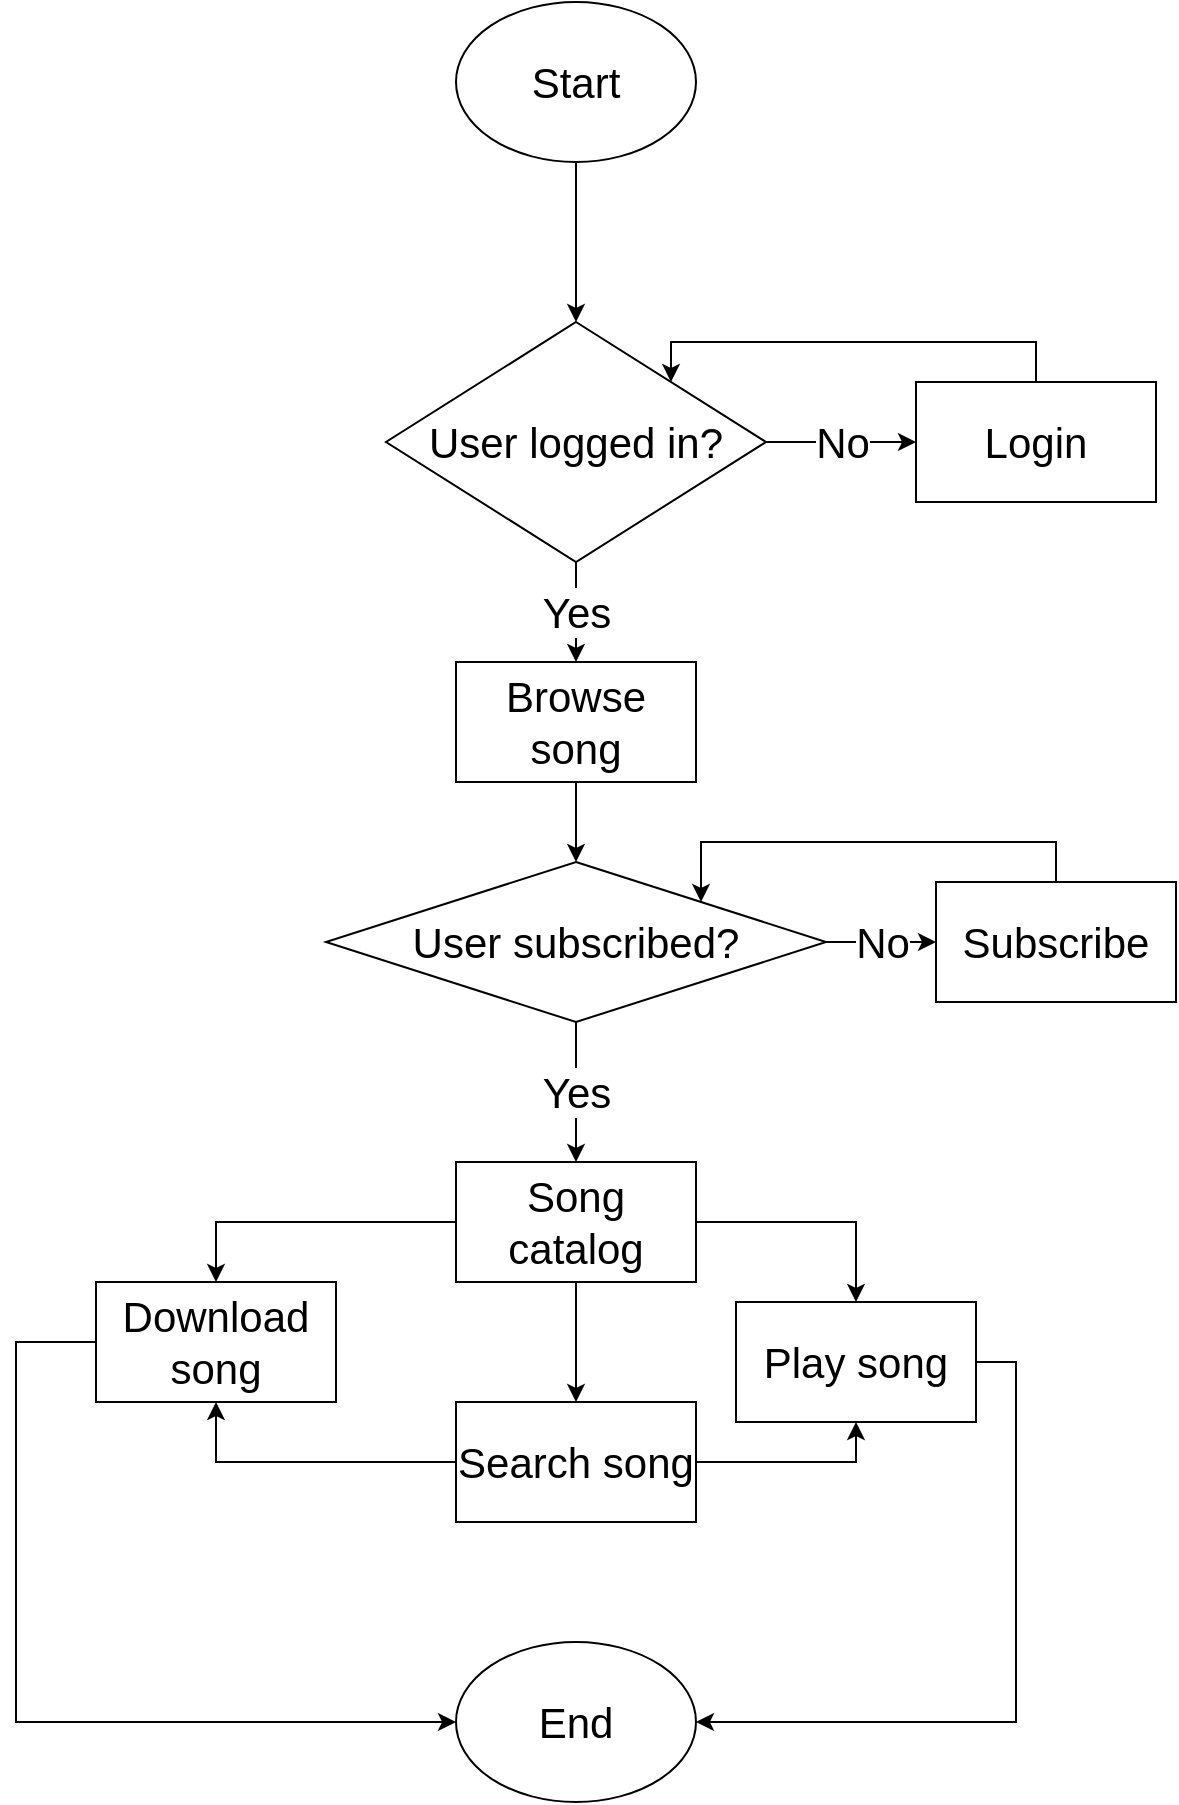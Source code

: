 <mxfile version="20.0.4" type="github">
  <diagram id="C5RBs43oDa-KdzZeNtuy" name="Page-1">
    <mxGraphModel dx="1456" dy="666" grid="1" gridSize="10" guides="1" tooltips="1" connect="1" arrows="1" fold="1" page="1" pageScale="1" pageWidth="827" pageHeight="1169" math="0" shadow="0">
      <root>
        <mxCell id="WIyWlLk6GJQsqaUBKTNV-0" />
        <mxCell id="WIyWlLk6GJQsqaUBKTNV-1" parent="WIyWlLk6GJQsqaUBKTNV-0" />
        <mxCell id="ZO44cYz_-tlfSWceuFIi-5" value="" style="edgeStyle=orthogonalEdgeStyle;rounded=0;orthogonalLoop=1;jettySize=auto;html=1;fontSize=21;" edge="1" parent="WIyWlLk6GJQsqaUBKTNV-1" source="ZO44cYz_-tlfSWceuFIi-0" target="ZO44cYz_-tlfSWceuFIi-4">
          <mxGeometry relative="1" as="geometry" />
        </mxCell>
        <mxCell id="ZO44cYz_-tlfSWceuFIi-0" value="Start" style="ellipse;whiteSpace=wrap;html=1;fontSize=21;" vertex="1" parent="WIyWlLk6GJQsqaUBKTNV-1">
          <mxGeometry x="280" y="60" width="120" height="80" as="geometry" />
        </mxCell>
        <mxCell id="ZO44cYz_-tlfSWceuFIi-1" value="End" style="ellipse;whiteSpace=wrap;html=1;fontSize=21;" vertex="1" parent="WIyWlLk6GJQsqaUBKTNV-1">
          <mxGeometry x="280" y="880" width="120" height="80" as="geometry" />
        </mxCell>
        <mxCell id="ZO44cYz_-tlfSWceuFIi-12" value="" style="edgeStyle=orthogonalEdgeStyle;rounded=0;orthogonalLoop=1;jettySize=auto;html=1;fontSize=21;" edge="1" parent="WIyWlLk6GJQsqaUBKTNV-1" source="ZO44cYz_-tlfSWceuFIi-2" target="ZO44cYz_-tlfSWceuFIi-11">
          <mxGeometry relative="1" as="geometry" />
        </mxCell>
        <mxCell id="ZO44cYz_-tlfSWceuFIi-14" value="" style="edgeStyle=orthogonalEdgeStyle;rounded=0;orthogonalLoop=1;jettySize=auto;html=1;fontSize=21;" edge="1" parent="WIyWlLk6GJQsqaUBKTNV-1" source="ZO44cYz_-tlfSWceuFIi-2" target="ZO44cYz_-tlfSWceuFIi-13">
          <mxGeometry relative="1" as="geometry" />
        </mxCell>
        <mxCell id="ZO44cYz_-tlfSWceuFIi-26" value="" style="edgeStyle=orthogonalEdgeStyle;rounded=0;orthogonalLoop=1;jettySize=auto;html=1;fontSize=21;entryX=0.5;entryY=0;entryDx=0;entryDy=0;" edge="1" parent="WIyWlLk6GJQsqaUBKTNV-1" source="ZO44cYz_-tlfSWceuFIi-2" target="ZO44cYz_-tlfSWceuFIi-25">
          <mxGeometry relative="1" as="geometry" />
        </mxCell>
        <mxCell id="ZO44cYz_-tlfSWceuFIi-2" value="Song catalog" style="rounded=0;whiteSpace=wrap;html=1;fontSize=21;" vertex="1" parent="WIyWlLk6GJQsqaUBKTNV-1">
          <mxGeometry x="280" y="640" width="120" height="60" as="geometry" />
        </mxCell>
        <mxCell id="ZO44cYz_-tlfSWceuFIi-6" value="Yes" style="edgeStyle=orthogonalEdgeStyle;rounded=0;orthogonalLoop=1;jettySize=auto;html=1;exitX=0.5;exitY=1;exitDx=0;exitDy=0;entryX=0.5;entryY=0;entryDx=0;entryDy=0;fontSize=21;" edge="1" parent="WIyWlLk6GJQsqaUBKTNV-1" source="ZO44cYz_-tlfSWceuFIi-18" target="ZO44cYz_-tlfSWceuFIi-2">
          <mxGeometry relative="1" as="geometry" />
        </mxCell>
        <mxCell id="ZO44cYz_-tlfSWceuFIi-8" value="No" style="edgeStyle=orthogonalEdgeStyle;rounded=0;orthogonalLoop=1;jettySize=auto;html=1;fontSize=21;" edge="1" parent="WIyWlLk6GJQsqaUBKTNV-1" source="ZO44cYz_-tlfSWceuFIi-4" target="ZO44cYz_-tlfSWceuFIi-7">
          <mxGeometry relative="1" as="geometry" />
        </mxCell>
        <mxCell id="ZO44cYz_-tlfSWceuFIi-19" value="Yes" style="edgeStyle=orthogonalEdgeStyle;rounded=0;orthogonalLoop=1;jettySize=auto;html=1;fontSize=21;entryX=0.5;entryY=0;entryDx=0;entryDy=0;" edge="1" parent="WIyWlLk6GJQsqaUBKTNV-1" source="ZO44cYz_-tlfSWceuFIi-4" target="ZO44cYz_-tlfSWceuFIi-23">
          <mxGeometry relative="1" as="geometry">
            <mxPoint x="340" y="400" as="targetPoint" />
          </mxGeometry>
        </mxCell>
        <mxCell id="ZO44cYz_-tlfSWceuFIi-4" value="User logged in?" style="rhombus;whiteSpace=wrap;html=1;fontSize=21;" vertex="1" parent="WIyWlLk6GJQsqaUBKTNV-1">
          <mxGeometry x="245" y="220" width="190" height="120" as="geometry" />
        </mxCell>
        <mxCell id="ZO44cYz_-tlfSWceuFIi-9" style="edgeStyle=orthogonalEdgeStyle;rounded=0;orthogonalLoop=1;jettySize=auto;html=1;exitX=0.5;exitY=0;exitDx=0;exitDy=0;entryX=1;entryY=0;entryDx=0;entryDy=0;fontSize=21;" edge="1" parent="WIyWlLk6GJQsqaUBKTNV-1" source="ZO44cYz_-tlfSWceuFIi-7" target="ZO44cYz_-tlfSWceuFIi-4">
          <mxGeometry relative="1" as="geometry">
            <Array as="points">
              <mxPoint x="570" y="230" />
              <mxPoint x="388" y="230" />
            </Array>
          </mxGeometry>
        </mxCell>
        <mxCell id="ZO44cYz_-tlfSWceuFIi-7" value="Login" style="rounded=0;whiteSpace=wrap;html=1;fontSize=21;" vertex="1" parent="WIyWlLk6GJQsqaUBKTNV-1">
          <mxGeometry x="510" y="250" width="120" height="60" as="geometry" />
        </mxCell>
        <mxCell id="ZO44cYz_-tlfSWceuFIi-15" style="edgeStyle=orthogonalEdgeStyle;rounded=0;orthogonalLoop=1;jettySize=auto;html=1;exitX=1;exitY=0.5;exitDx=0;exitDy=0;entryX=0.5;entryY=1;entryDx=0;entryDy=0;fontSize=21;" edge="1" parent="WIyWlLk6GJQsqaUBKTNV-1" source="ZO44cYz_-tlfSWceuFIi-11" target="ZO44cYz_-tlfSWceuFIi-13">
          <mxGeometry relative="1" as="geometry" />
        </mxCell>
        <mxCell id="ZO44cYz_-tlfSWceuFIi-27" style="edgeStyle=orthogonalEdgeStyle;rounded=0;orthogonalLoop=1;jettySize=auto;html=1;entryX=0.5;entryY=1;entryDx=0;entryDy=0;fontSize=21;" edge="1" parent="WIyWlLk6GJQsqaUBKTNV-1" source="ZO44cYz_-tlfSWceuFIi-11" target="ZO44cYz_-tlfSWceuFIi-25">
          <mxGeometry relative="1" as="geometry" />
        </mxCell>
        <mxCell id="ZO44cYz_-tlfSWceuFIi-11" value="Search song" style="rounded=0;whiteSpace=wrap;html=1;fontSize=21;" vertex="1" parent="WIyWlLk6GJQsqaUBKTNV-1">
          <mxGeometry x="280" y="760" width="120" height="60" as="geometry" />
        </mxCell>
        <mxCell id="ZO44cYz_-tlfSWceuFIi-29" style="edgeStyle=orthogonalEdgeStyle;rounded=0;orthogonalLoop=1;jettySize=auto;html=1;exitX=1;exitY=0.5;exitDx=0;exitDy=0;entryX=1;entryY=0.5;entryDx=0;entryDy=0;fontSize=21;" edge="1" parent="WIyWlLk6GJQsqaUBKTNV-1" source="ZO44cYz_-tlfSWceuFIi-13" target="ZO44cYz_-tlfSWceuFIi-1">
          <mxGeometry relative="1" as="geometry" />
        </mxCell>
        <mxCell id="ZO44cYz_-tlfSWceuFIi-13" value="Play song" style="rounded=0;whiteSpace=wrap;html=1;fontSize=21;" vertex="1" parent="WIyWlLk6GJQsqaUBKTNV-1">
          <mxGeometry x="420" y="710" width="120" height="60" as="geometry" />
        </mxCell>
        <mxCell id="ZO44cYz_-tlfSWceuFIi-21" value="No" style="edgeStyle=orthogonalEdgeStyle;rounded=0;orthogonalLoop=1;jettySize=auto;html=1;fontSize=21;" edge="1" parent="WIyWlLk6GJQsqaUBKTNV-1" source="ZO44cYz_-tlfSWceuFIi-18" target="ZO44cYz_-tlfSWceuFIi-20">
          <mxGeometry relative="1" as="geometry" />
        </mxCell>
        <mxCell id="ZO44cYz_-tlfSWceuFIi-18" value="User subscribed?" style="rhombus;whiteSpace=wrap;html=1;fontSize=21;" vertex="1" parent="WIyWlLk6GJQsqaUBKTNV-1">
          <mxGeometry x="215" y="490" width="250" height="80" as="geometry" />
        </mxCell>
        <mxCell id="ZO44cYz_-tlfSWceuFIi-22" style="edgeStyle=orthogonalEdgeStyle;rounded=0;orthogonalLoop=1;jettySize=auto;html=1;exitX=0.5;exitY=0;exitDx=0;exitDy=0;entryX=1;entryY=0;entryDx=0;entryDy=0;fontSize=21;" edge="1" parent="WIyWlLk6GJQsqaUBKTNV-1" source="ZO44cYz_-tlfSWceuFIi-20" target="ZO44cYz_-tlfSWceuFIi-18">
          <mxGeometry relative="1" as="geometry">
            <Array as="points">
              <mxPoint x="580" y="480" />
              <mxPoint x="403" y="480" />
            </Array>
          </mxGeometry>
        </mxCell>
        <mxCell id="ZO44cYz_-tlfSWceuFIi-20" value="Subscribe" style="rounded=0;whiteSpace=wrap;html=1;fontSize=21;" vertex="1" parent="WIyWlLk6GJQsqaUBKTNV-1">
          <mxGeometry x="520" y="500" width="120" height="60" as="geometry" />
        </mxCell>
        <mxCell id="ZO44cYz_-tlfSWceuFIi-24" value="" style="edgeStyle=orthogonalEdgeStyle;rounded=0;orthogonalLoop=1;jettySize=auto;html=1;fontSize=21;" edge="1" parent="WIyWlLk6GJQsqaUBKTNV-1" source="ZO44cYz_-tlfSWceuFIi-23" target="ZO44cYz_-tlfSWceuFIi-18">
          <mxGeometry relative="1" as="geometry" />
        </mxCell>
        <mxCell id="ZO44cYz_-tlfSWceuFIi-23" value="Browse song" style="rounded=0;whiteSpace=wrap;html=1;fontSize=21;" vertex="1" parent="WIyWlLk6GJQsqaUBKTNV-1">
          <mxGeometry x="280" y="390" width="120" height="60" as="geometry" />
        </mxCell>
        <mxCell id="ZO44cYz_-tlfSWceuFIi-28" style="edgeStyle=orthogonalEdgeStyle;rounded=0;orthogonalLoop=1;jettySize=auto;html=1;entryX=0;entryY=0.5;entryDx=0;entryDy=0;fontSize=21;" edge="1" parent="WIyWlLk6GJQsqaUBKTNV-1" source="ZO44cYz_-tlfSWceuFIi-25" target="ZO44cYz_-tlfSWceuFIi-1">
          <mxGeometry relative="1" as="geometry">
            <Array as="points">
              <mxPoint x="60" y="730" />
              <mxPoint x="60" y="920" />
            </Array>
          </mxGeometry>
        </mxCell>
        <mxCell id="ZO44cYz_-tlfSWceuFIi-25" value="Download song" style="rounded=0;whiteSpace=wrap;html=1;fontSize=21;" vertex="1" parent="WIyWlLk6GJQsqaUBKTNV-1">
          <mxGeometry x="100" y="700" width="120" height="60" as="geometry" />
        </mxCell>
      </root>
    </mxGraphModel>
  </diagram>
</mxfile>
